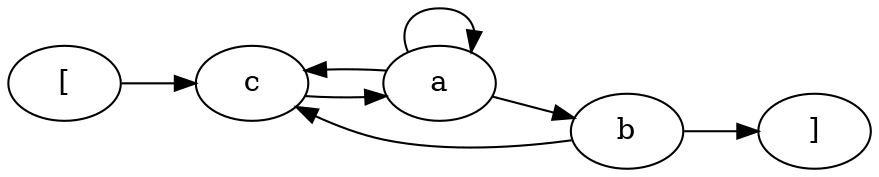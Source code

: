 digraph G {
rankdir = LR
label = "";
esg0_vertex0 -> esg0_vertex3;
esg0_vertex2 -> esg0_vertex4;
esg0_vertex1 -> esg0_vertex1;
esg0_vertex1 -> esg0_vertex2;
esg0_vertex2 -> esg0_vertex3;
esg0_vertex1 -> esg0_vertex3;
esg0_vertex3 -> esg0_vertex1;
esg0_vertex0 [label = "["]
esg0_vertex3 [label = "c"]
esg0_vertex2 [label = "b"]
esg0_vertex4 [label = "]"]
esg0_vertex1 [label = "a"]
}
